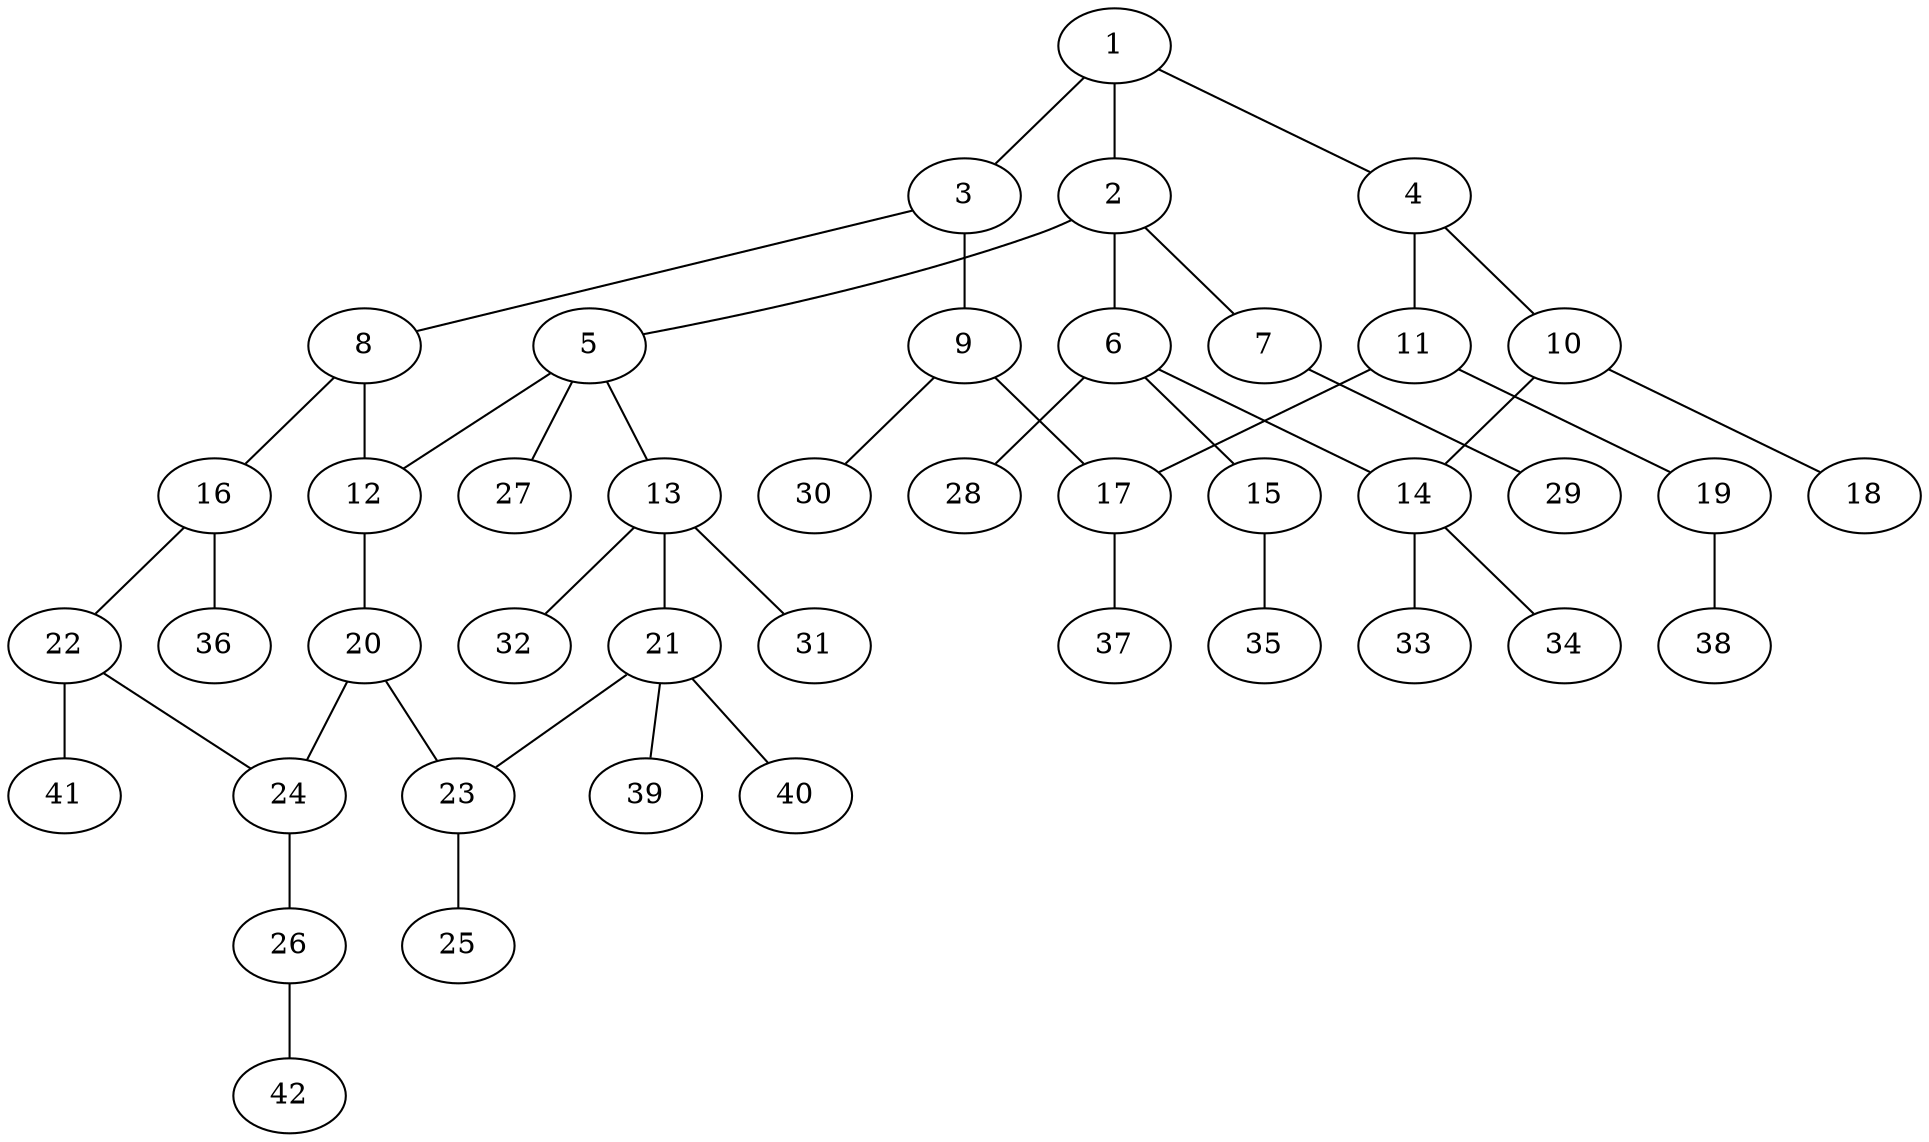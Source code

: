 graph molecule_1924 {
	1	 [chem=C];
	2	 [chem=C];
	1 -- 2	 [valence=1];
	3	 [chem=C];
	1 -- 3	 [valence=2];
	4	 [chem=C];
	1 -- 4	 [valence=1];
	5	 [chem=C];
	2 -- 5	 [valence=1];
	6	 [chem=C];
	2 -- 6	 [valence=1];
	7	 [chem=O];
	2 -- 7	 [valence=1];
	8	 [chem=C];
	3 -- 8	 [valence=1];
	9	 [chem=C];
	3 -- 9	 [valence=1];
	10	 [chem=C];
	4 -- 10	 [valence=1];
	11	 [chem=C];
	4 -- 11	 [valence=2];
	12	 [chem=C];
	5 -- 12	 [valence=1];
	13	 [chem=C];
	5 -- 13	 [valence=1];
	27	 [chem=H];
	5 -- 27	 [valence=1];
	14	 [chem=C];
	6 -- 14	 [valence=1];
	15	 [chem=O];
	6 -- 15	 [valence=1];
	28	 [chem=H];
	6 -- 28	 [valence=1];
	29	 [chem=H];
	7 -- 29	 [valence=1];
	8 -- 12	 [valence=2];
	16	 [chem=C];
	8 -- 16	 [valence=1];
	17	 [chem=C];
	9 -- 17	 [valence=2];
	30	 [chem=H];
	9 -- 30	 [valence=1];
	10 -- 14	 [valence=1];
	18	 [chem=O];
	10 -- 18	 [valence=2];
	11 -- 17	 [valence=1];
	19	 [chem=O];
	11 -- 19	 [valence=1];
	20	 [chem=C];
	12 -- 20	 [valence=1];
	21	 [chem=C];
	13 -- 21	 [valence=1];
	31	 [chem=H];
	13 -- 31	 [valence=1];
	32	 [chem=H];
	13 -- 32	 [valence=1];
	33	 [chem=H];
	14 -- 33	 [valence=1];
	34	 [chem=H];
	14 -- 34	 [valence=1];
	35	 [chem=H];
	15 -- 35	 [valence=1];
	22	 [chem=C];
	16 -- 22	 [valence=2];
	36	 [chem=H];
	16 -- 36	 [valence=1];
	37	 [chem=H];
	17 -- 37	 [valence=1];
	38	 [chem=H];
	19 -- 38	 [valence=1];
	23	 [chem=C];
	20 -- 23	 [valence=1];
	24	 [chem=C];
	20 -- 24	 [valence=2];
	21 -- 23	 [valence=1];
	39	 [chem=H];
	21 -- 39	 [valence=1];
	40	 [chem=H];
	21 -- 40	 [valence=1];
	22 -- 24	 [valence=1];
	41	 [chem=H];
	22 -- 41	 [valence=1];
	25	 [chem=O];
	23 -- 25	 [valence=2];
	26	 [chem=O];
	24 -- 26	 [valence=1];
	42	 [chem=H];
	26 -- 42	 [valence=1];
}
